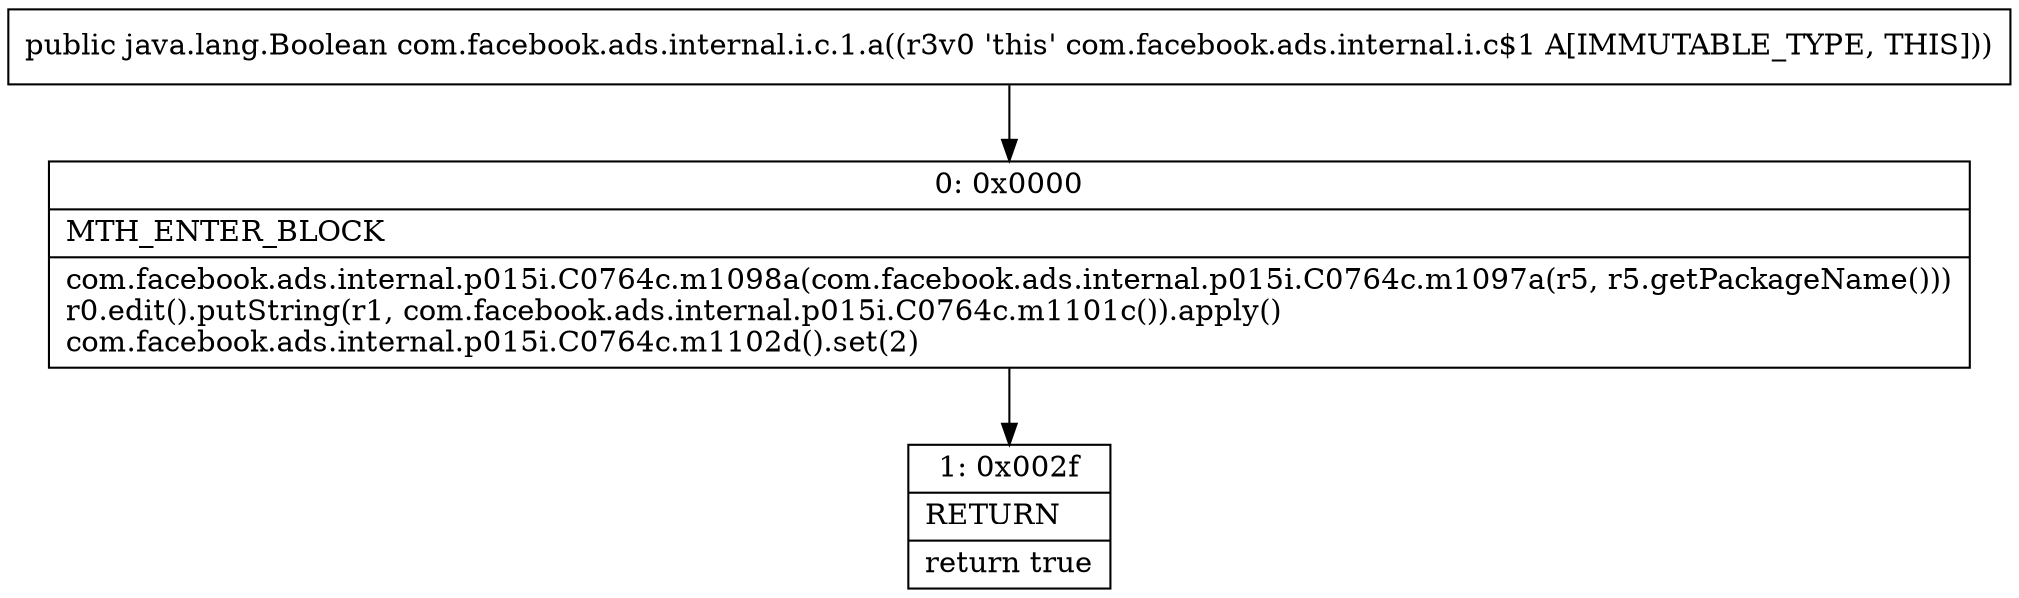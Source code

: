 digraph "CFG forcom.facebook.ads.internal.i.c.1.a()Ljava\/lang\/Boolean;" {
Node_0 [shape=record,label="{0\:\ 0x0000|MTH_ENTER_BLOCK\l|com.facebook.ads.internal.p015i.C0764c.m1098a(com.facebook.ads.internal.p015i.C0764c.m1097a(r5, r5.getPackageName()))\lr0.edit().putString(r1, com.facebook.ads.internal.p015i.C0764c.m1101c()).apply()\lcom.facebook.ads.internal.p015i.C0764c.m1102d().set(2)\l}"];
Node_1 [shape=record,label="{1\:\ 0x002f|RETURN\l|return true\l}"];
MethodNode[shape=record,label="{public java.lang.Boolean com.facebook.ads.internal.i.c.1.a((r3v0 'this' com.facebook.ads.internal.i.c$1 A[IMMUTABLE_TYPE, THIS])) }"];
MethodNode -> Node_0;
Node_0 -> Node_1;
}

